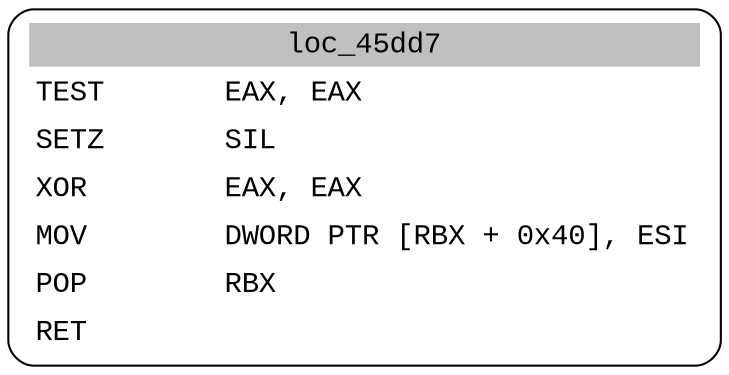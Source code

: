 digraph asm_graph {
1941 [
shape="Mrecord" fontname="Courier New"label =<<table border="0" cellborder="0" cellpadding="3"><tr><td align="center" colspan="2" bgcolor="grey">loc_45dd7</td></tr><tr><td align="left">TEST       EAX, EAX</td></tr><tr><td align="left">SETZ       SIL</td></tr><tr><td align="left">XOR        EAX, EAX</td></tr><tr><td align="left">MOV        DWORD PTR [RBX + 0x40], ESI</td></tr><tr><td align="left">POP        RBX</td></tr><tr><td align="left">RET        </td></tr></table>> ];
}